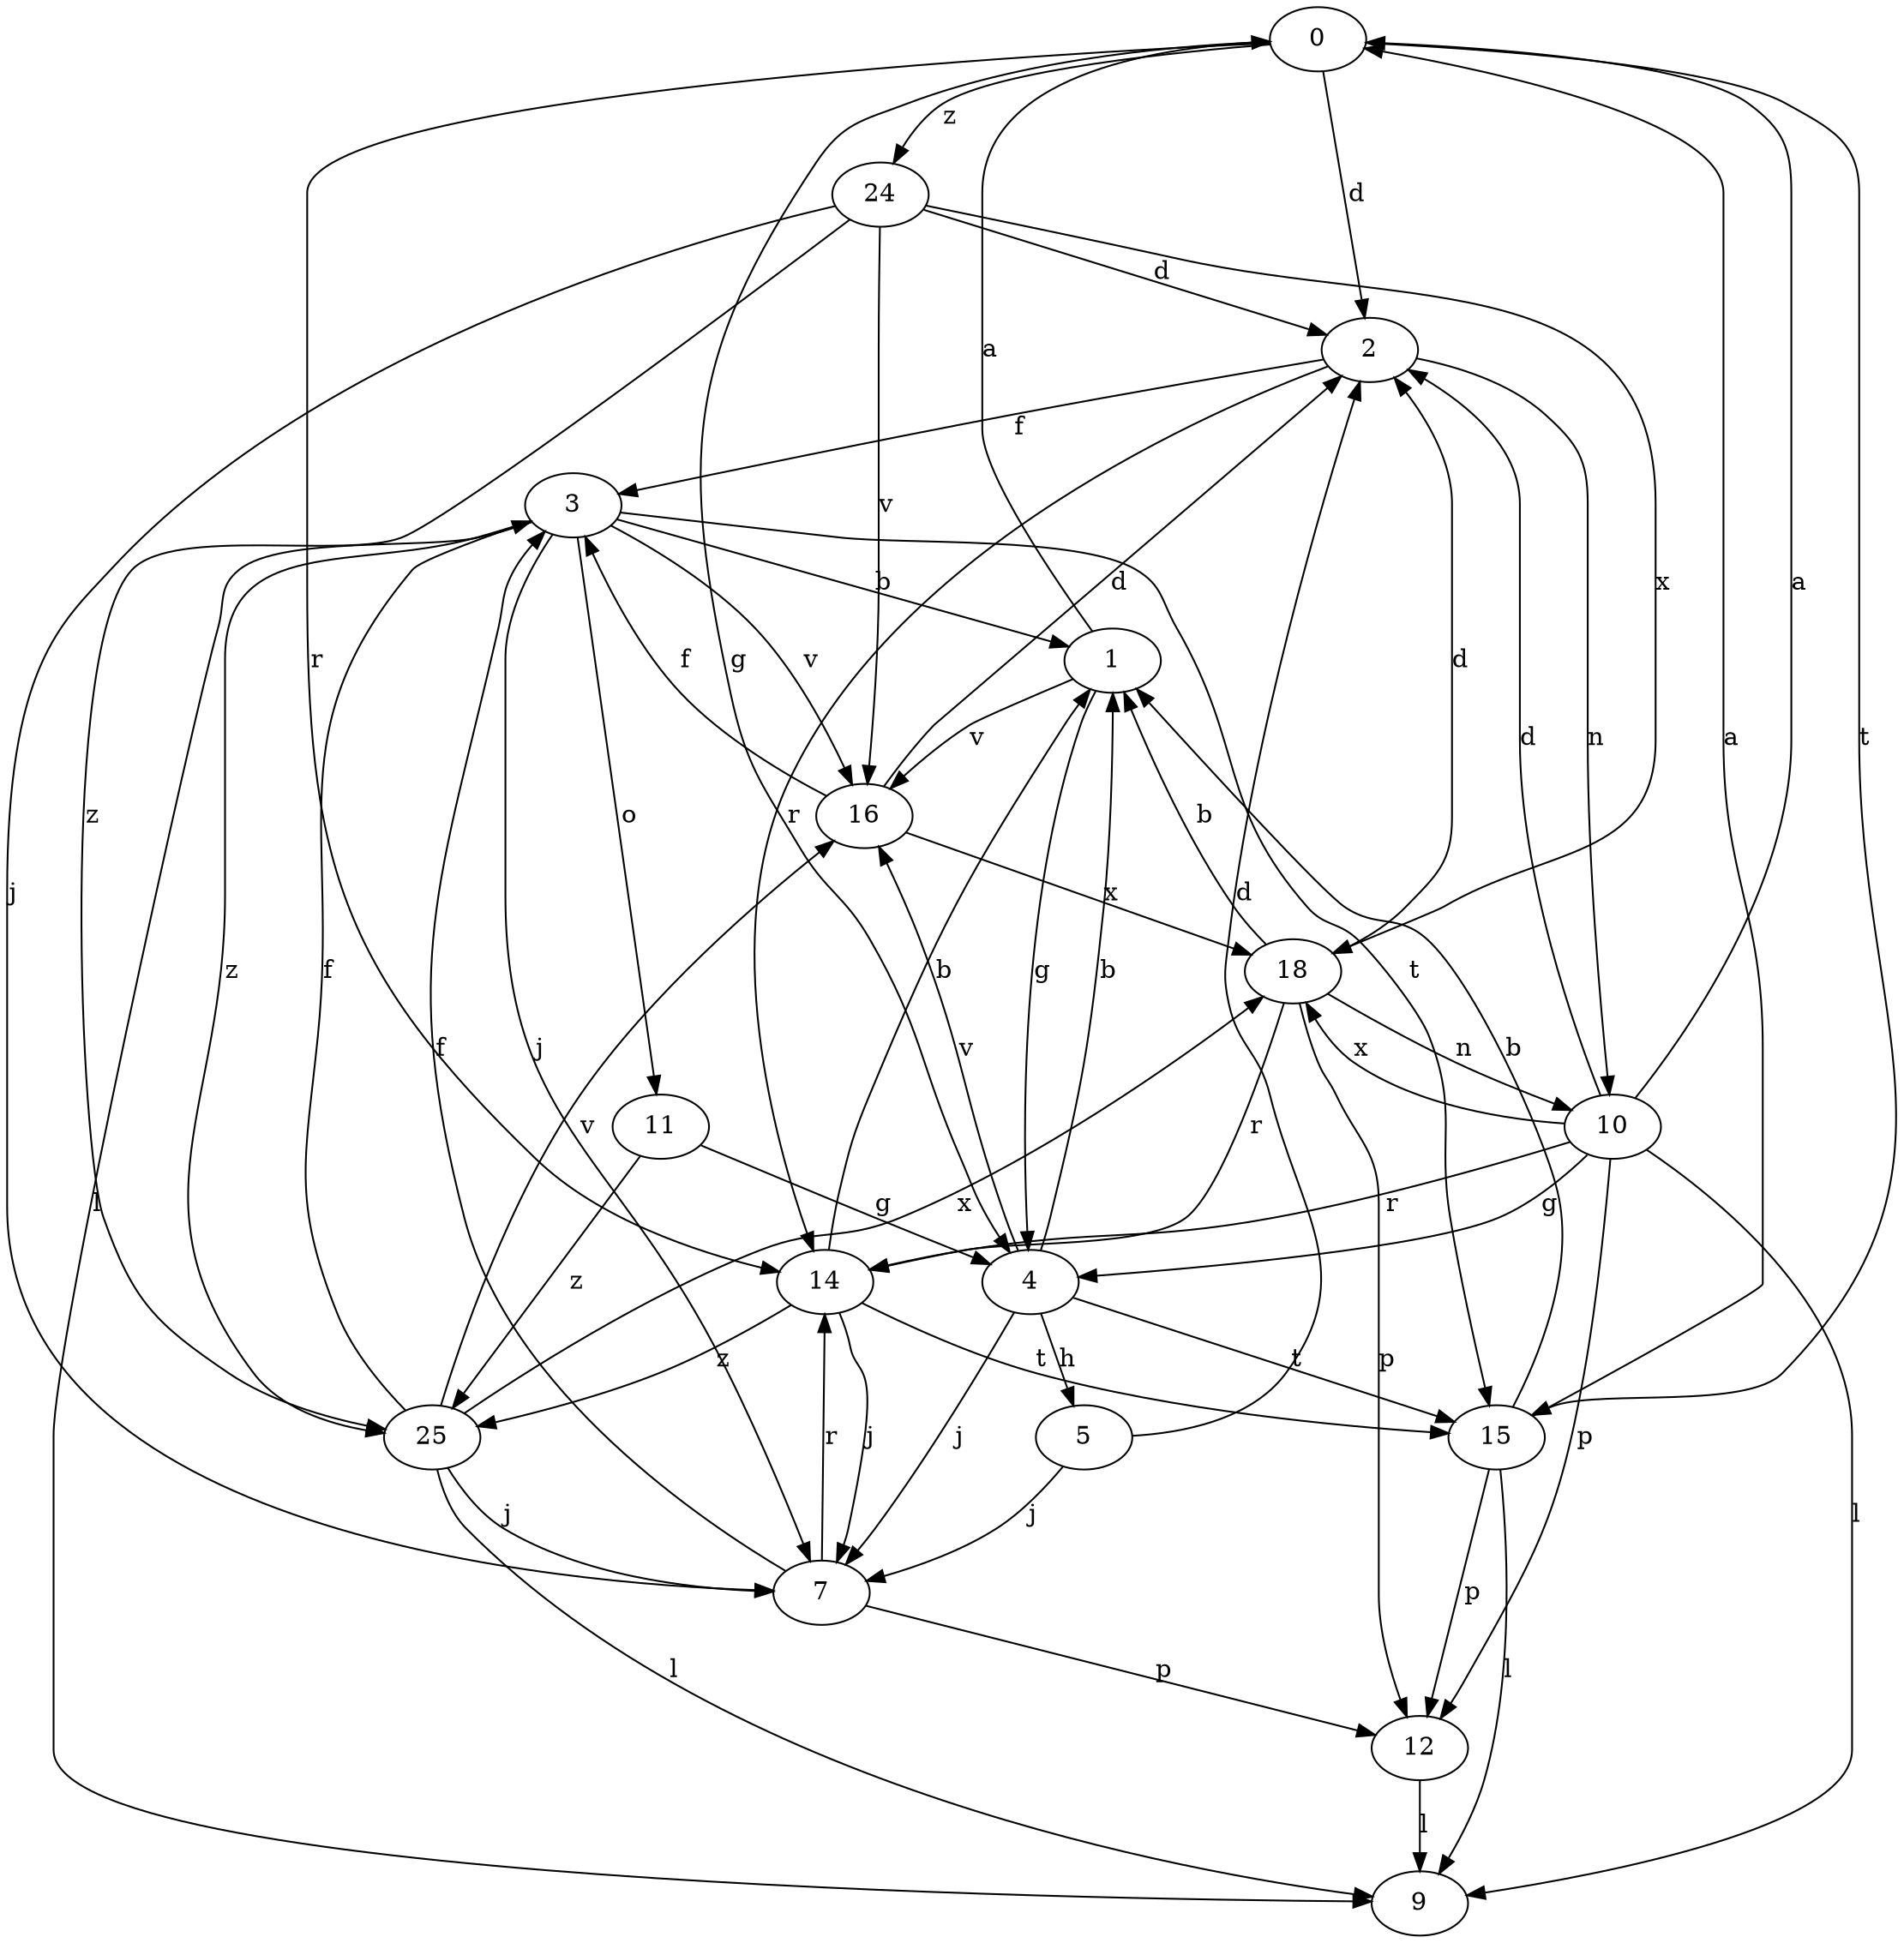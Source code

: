 strict digraph  {
0;
1;
2;
3;
4;
5;
7;
9;
10;
11;
12;
14;
15;
16;
18;
24;
25;
0 -> 2  [label=d];
0 -> 4  [label=g];
0 -> 14  [label=r];
0 -> 15  [label=t];
0 -> 24  [label=z];
1 -> 0  [label=a];
1 -> 4  [label=g];
1 -> 16  [label=v];
2 -> 3  [label=f];
2 -> 10  [label=n];
2 -> 14  [label=r];
3 -> 1  [label=b];
3 -> 7  [label=j];
3 -> 9  [label=l];
3 -> 11  [label=o];
3 -> 15  [label=t];
3 -> 16  [label=v];
3 -> 25  [label=z];
4 -> 1  [label=b];
4 -> 5  [label=h];
4 -> 7  [label=j];
4 -> 15  [label=t];
4 -> 16  [label=v];
5 -> 2  [label=d];
5 -> 7  [label=j];
7 -> 3  [label=f];
7 -> 12  [label=p];
7 -> 14  [label=r];
10 -> 0  [label=a];
10 -> 2  [label=d];
10 -> 4  [label=g];
10 -> 9  [label=l];
10 -> 12  [label=p];
10 -> 14  [label=r];
10 -> 18  [label=x];
11 -> 4  [label=g];
11 -> 25  [label=z];
12 -> 9  [label=l];
14 -> 1  [label=b];
14 -> 7  [label=j];
14 -> 15  [label=t];
14 -> 25  [label=z];
15 -> 0  [label=a];
15 -> 1  [label=b];
15 -> 9  [label=l];
15 -> 12  [label=p];
16 -> 2  [label=d];
16 -> 3  [label=f];
16 -> 18  [label=x];
18 -> 1  [label=b];
18 -> 2  [label=d];
18 -> 10  [label=n];
18 -> 12  [label=p];
18 -> 14  [label=r];
24 -> 2  [label=d];
24 -> 7  [label=j];
24 -> 16  [label=v];
24 -> 18  [label=x];
24 -> 25  [label=z];
25 -> 3  [label=f];
25 -> 7  [label=j];
25 -> 9  [label=l];
25 -> 16  [label=v];
25 -> 18  [label=x];
}
